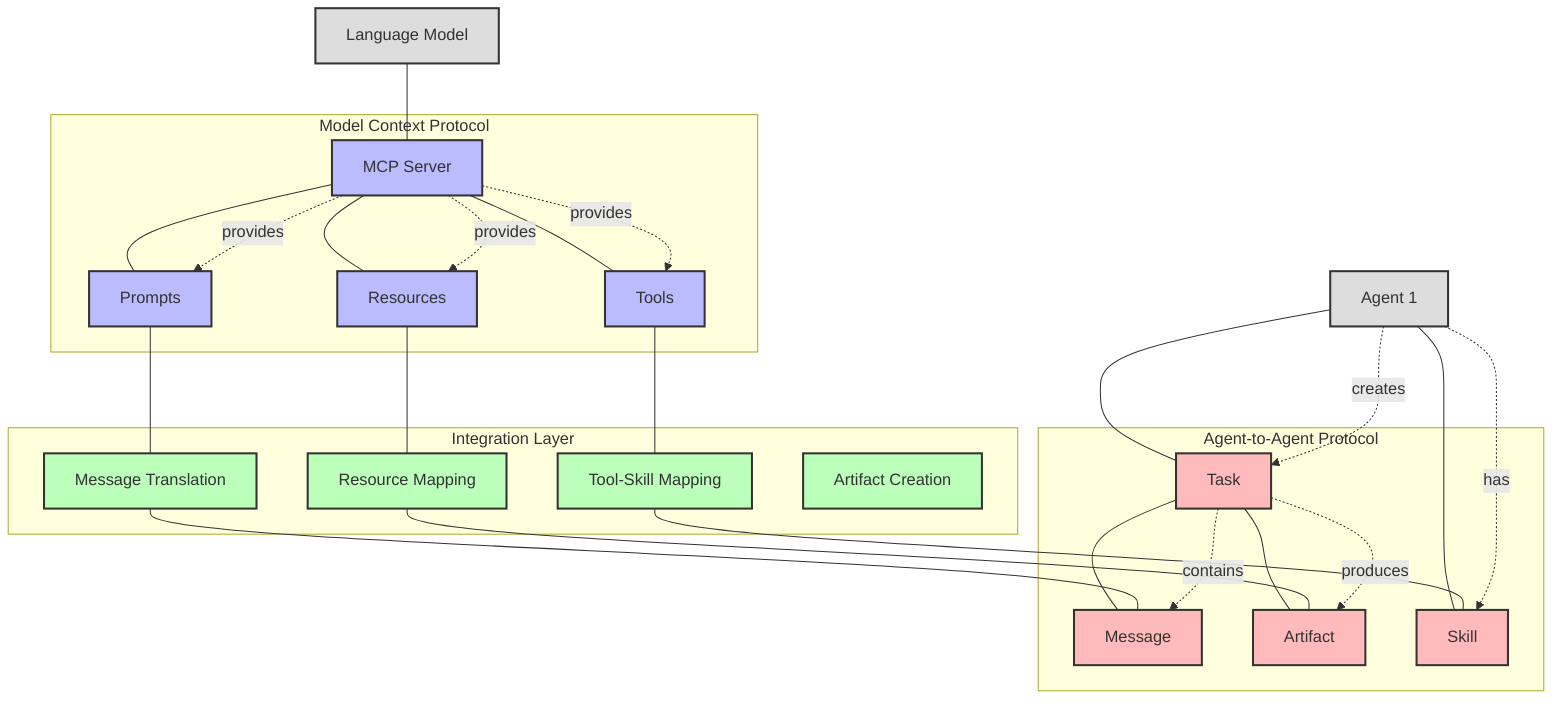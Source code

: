 graph TD
    subgraph MCP["Model Context Protocol"]
        MCPServer["MCP Server"]
        Resources["Resources"]
        Tools["Tools"]
        Prompts["Prompts"]
    end

    subgraph A2A["Agent-to-Agent Protocol"]
        Task["Task"]
        Message["Message"]
        Artifact["Artifact"]
        Skill["Skill"]
    end

    subgraph Integration["Integration Layer"]
        ResourceMapping["Resource Mapping"]
        ToolSkillMapping["Tool-Skill Mapping"]
        MessageTranslation["Message Translation"]
        ArtifactCreation["Artifact Creation"]
    end

    LLM["Language Model"] --- MCPServer
    MCPServer --- Resources
    MCPServer --- Tools
    MCPServer --- Prompts

    Agent1["Agent 1"] --- Task
    Task --- Message
    Task --- Artifact
    Agent1 --- Skill

    Resources --- ResourceMapping
    Tools --- ToolSkillMapping
    Prompts --- MessageTranslation

    ResourceMapping --- Artifact
    ToolSkillMapping --- Skill
    MessageTranslation --- Message

    classDef mcp fill:#bbf,stroke:#333,stroke-width:2px
    classDef a2a fill:#fbb,stroke:#333,stroke-width:2px
    classDef integration fill:#bfb,stroke:#333,stroke-width:2px
    classDef external fill:#ddd,stroke:#333,stroke-width:2px

    class MCPServer,Resources,Tools,Prompts mcp
    class Task,Message,Artifact,Skill a2a
    class ResourceMapping,ToolSkillMapping,MessageTranslation,ArtifactCreation integration
    class LLM,Agent1 external

    %% Relationship labels
    MCPServer -.-> |"provides"| Resources
    MCPServer -.-> |"provides"| Tools
    MCPServer -.-> |"provides"| Prompts

    Agent1 -.-> |"creates"| Task
    Task -.-> |"contains"| Message
    Task -.-> |"produces"| Artifact
    Agent1 -.-> |"has"| Skill